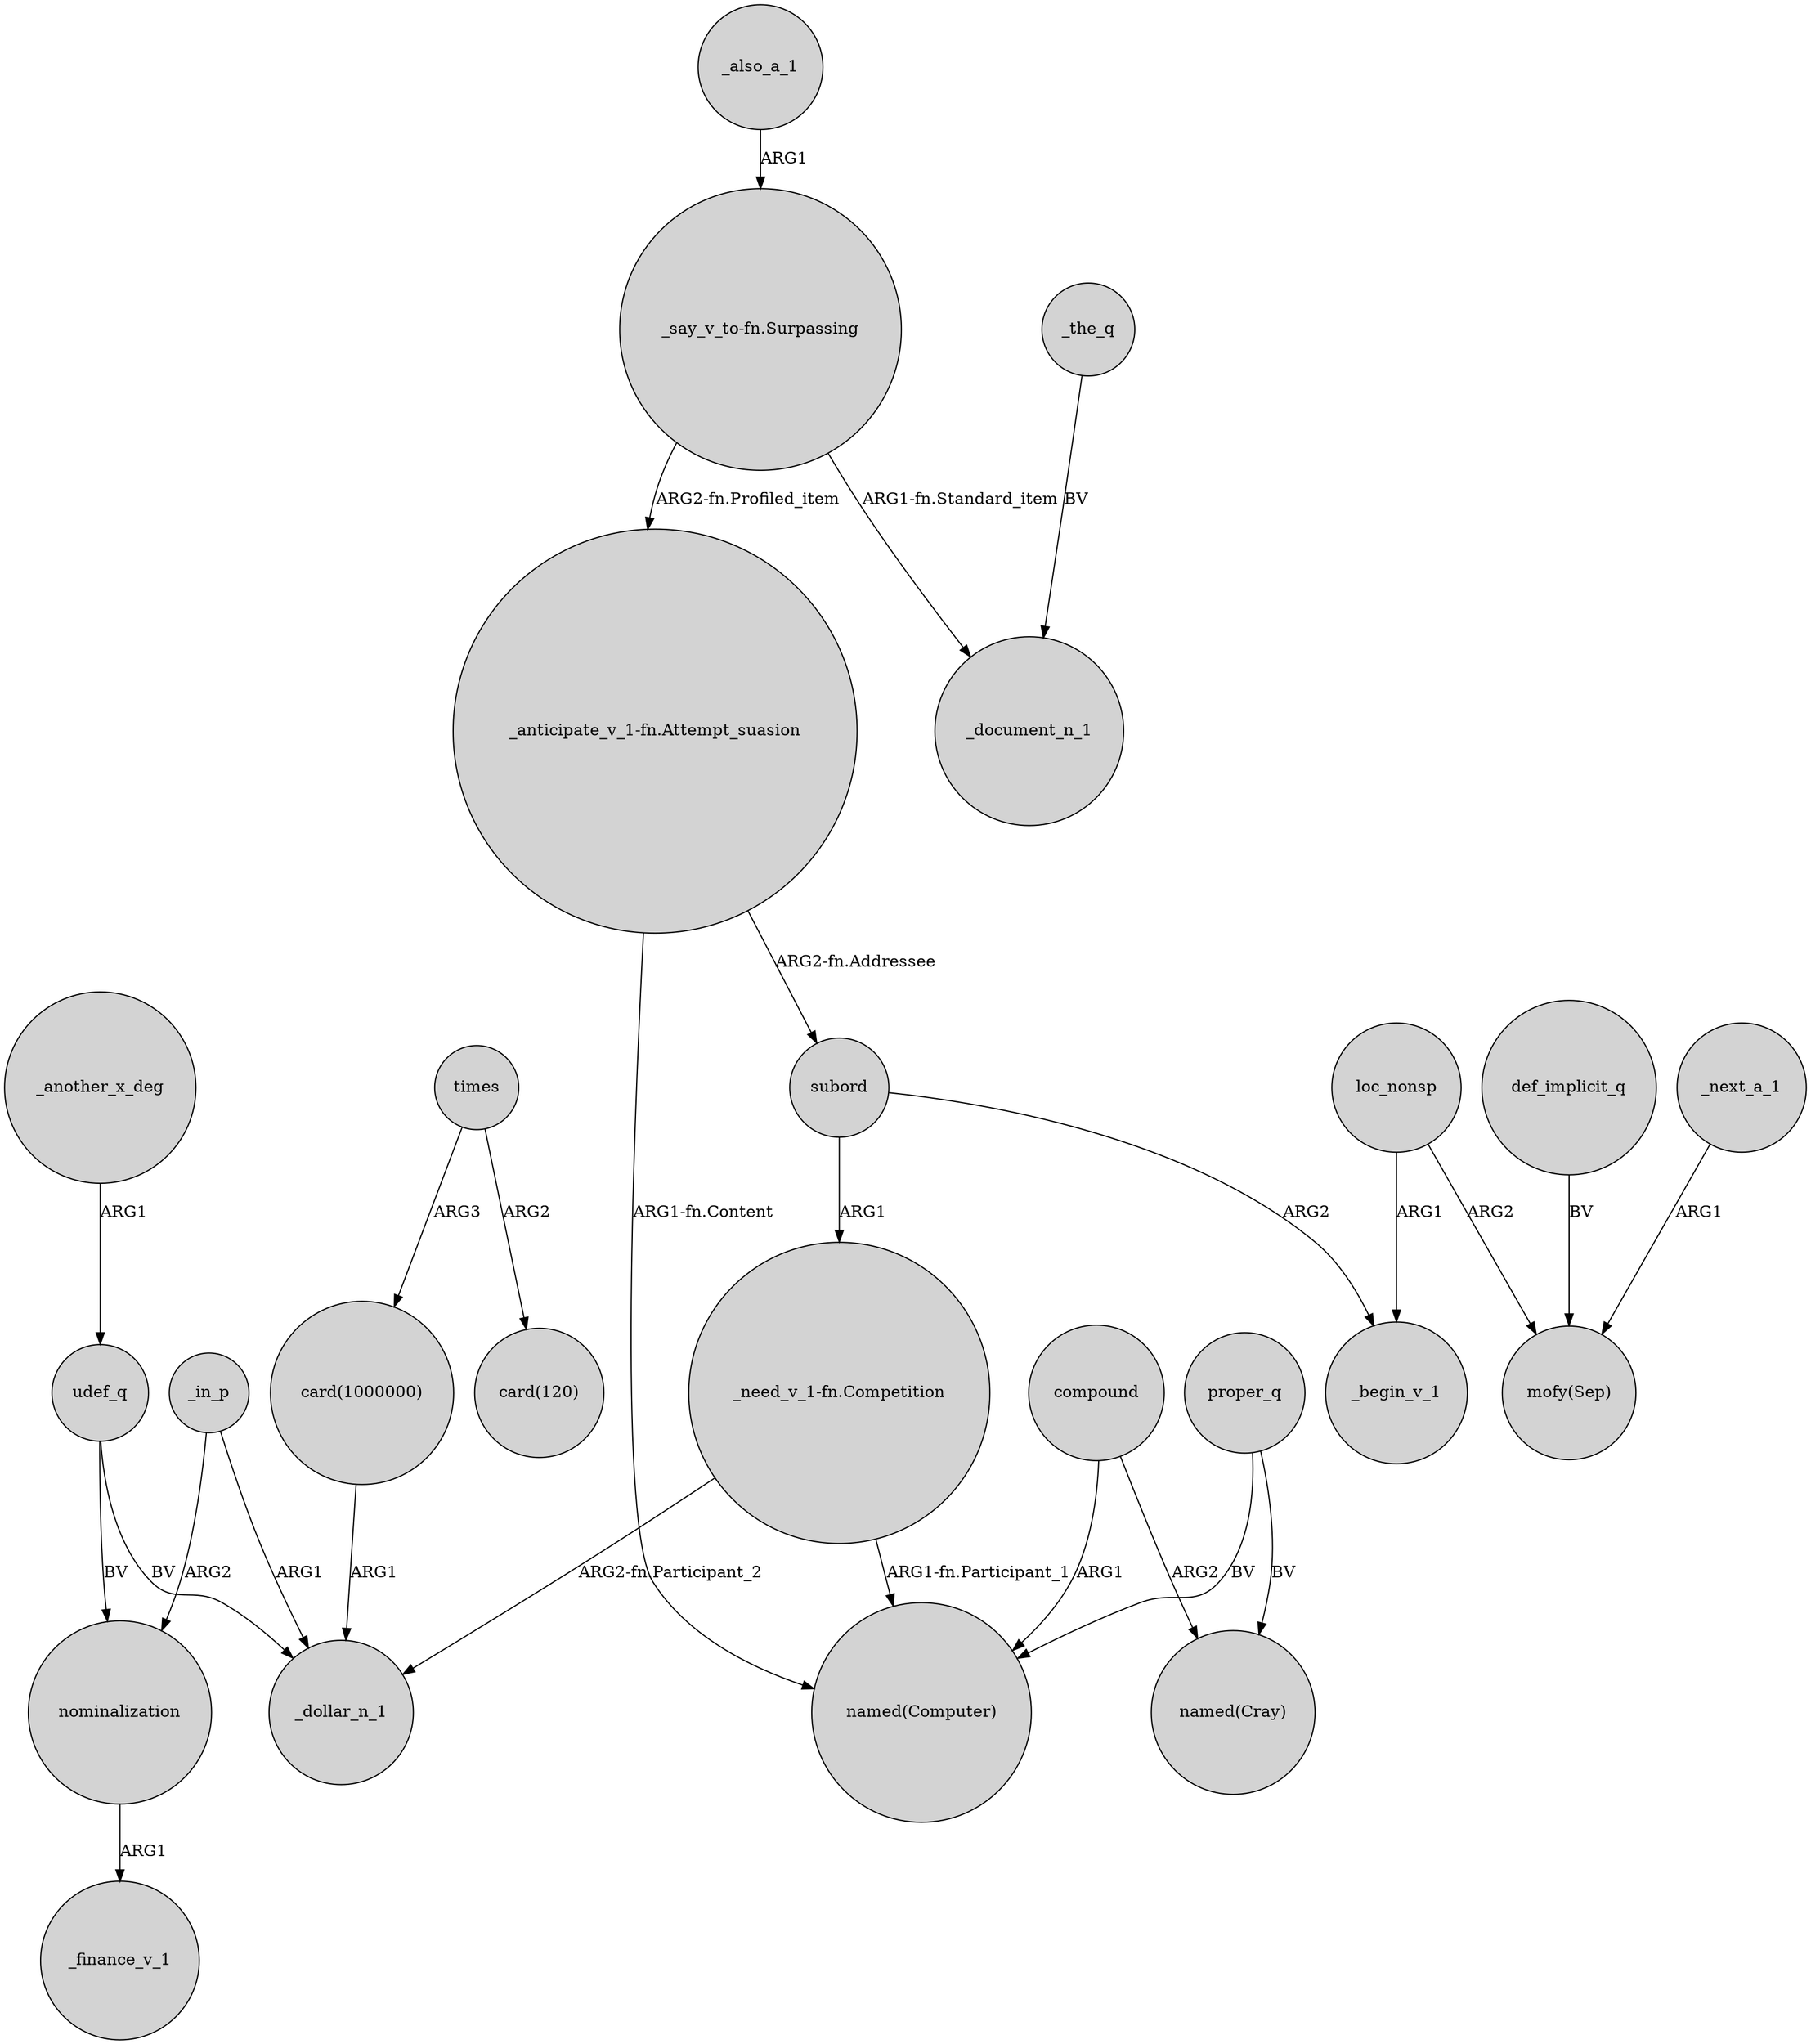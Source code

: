 digraph {
	node [shape=circle style=filled]
	"_need_v_1-fn.Competition" -> _dollar_n_1 [label="ARG2-fn.Participant_2"]
	loc_nonsp -> _begin_v_1 [label=ARG1]
	def_implicit_q -> "mofy(Sep)" [label=BV]
	proper_q -> "named(Computer)" [label=BV]
	compound -> "named(Cray)" [label=ARG2]
	times -> "card(120)" [label=ARG2]
	udef_q -> _dollar_n_1 [label=BV]
	compound -> "named(Computer)" [label=ARG1]
	"_anticipate_v_1-fn.Attempt_suasion" -> "named(Computer)" [label="ARG1-fn.Content"]
	subord -> "_need_v_1-fn.Competition" [label=ARG1]
	_in_p -> _dollar_n_1 [label=ARG1]
	_also_a_1 -> "_say_v_to-fn.Surpassing" [label=ARG1]
	_in_p -> nominalization [label=ARG2]
	_next_a_1 -> "mofy(Sep)" [label=ARG1]
	subord -> _begin_v_1 [label=ARG2]
	loc_nonsp -> "mofy(Sep)" [label=ARG2]
	"_say_v_to-fn.Surpassing" -> _document_n_1 [label="ARG1-fn.Standard_item"]
	"_anticipate_v_1-fn.Attempt_suasion" -> subord [label="ARG2-fn.Addressee"]
	nominalization -> _finance_v_1 [label=ARG1]
	"_need_v_1-fn.Competition" -> "named(Computer)" [label="ARG1-fn.Participant_1"]
	"_say_v_to-fn.Surpassing" -> "_anticipate_v_1-fn.Attempt_suasion" [label="ARG2-fn.Profiled_item"]
	udef_q -> nominalization [label=BV]
	_the_q -> _document_n_1 [label=BV]
	"card(1000000)" -> _dollar_n_1 [label=ARG1]
	proper_q -> "named(Cray)" [label=BV]
	times -> "card(1000000)" [label=ARG3]
	_another_x_deg -> udef_q [label=ARG1]
}
